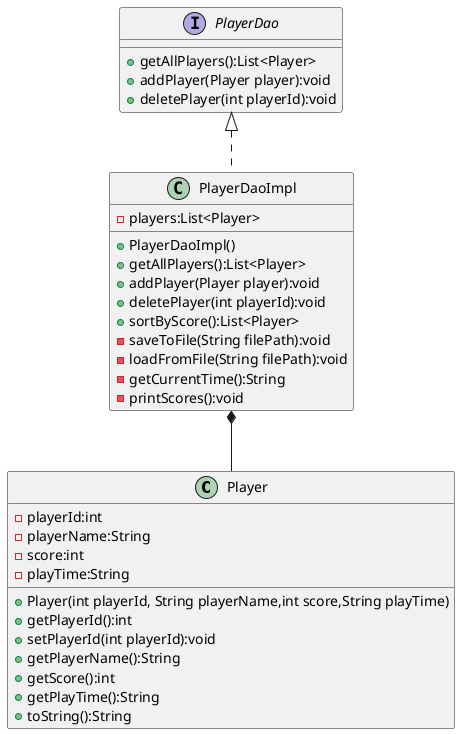 @startuml
' DAO 模式示例

class Player{
    - playerId:int
    - playerName:String
    - score:int
    - playTime:String

    + Player(int playerId, String playerName,int score,String playTime)
    + getPlayerId():int
    + setPlayerId(int playerId):void
    + getPlayerName():String
    + getScore():int
    + getPlayTime():String
    + toString():String
}

interface PlayerDao{
    + getAllPlayers():List<Player>
    + addPlayer(Player player):void
    + deletePlayer(int playerId):void
}

class PlayerDaoImpl{
    - players:List<Player>
    + PlayerDaoImpl()
    + getAllPlayers():List<Player>
    + addPlayer(Player player):void
    + deletePlayer(int playerId):void
    + sortByScore():List<Player>
    - saveToFile(String filePath):void
    - loadFromFile(String filePath):void
    - getCurrentTime():String
    - printScores():void
}

PlayerDaoImpl .up.|> PlayerDao
PlayerDaoImpl *-- Player
@enduml
